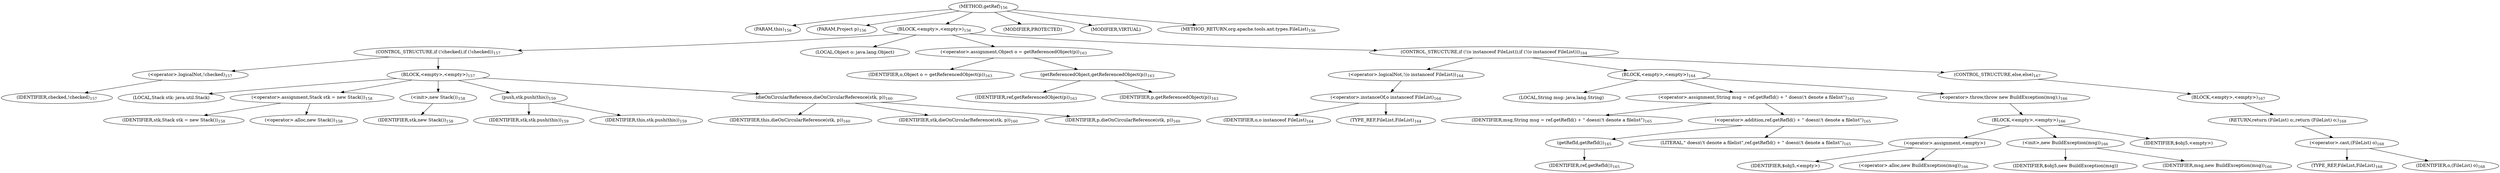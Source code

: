 digraph "getRef" {  
"242" [label = <(METHOD,getRef)<SUB>156</SUB>> ]
"29" [label = <(PARAM,this)<SUB>156</SUB>> ]
"243" [label = <(PARAM,Project p)<SUB>156</SUB>> ]
"244" [label = <(BLOCK,&lt;empty&gt;,&lt;empty&gt;)<SUB>156</SUB>> ]
"245" [label = <(CONTROL_STRUCTURE,if (!checked),if (!checked))<SUB>157</SUB>> ]
"246" [label = <(&lt;operator&gt;.logicalNot,!checked)<SUB>157</SUB>> ]
"247" [label = <(IDENTIFIER,checked,!checked)<SUB>157</SUB>> ]
"248" [label = <(BLOCK,&lt;empty&gt;,&lt;empty&gt;)<SUB>157</SUB>> ]
"27" [label = <(LOCAL,Stack stk: java.util.Stack)> ]
"249" [label = <(&lt;operator&gt;.assignment,Stack stk = new Stack())<SUB>158</SUB>> ]
"250" [label = <(IDENTIFIER,stk,Stack stk = new Stack())<SUB>158</SUB>> ]
"251" [label = <(&lt;operator&gt;.alloc,new Stack())<SUB>158</SUB>> ]
"252" [label = <(&lt;init&gt;,new Stack())<SUB>158</SUB>> ]
"26" [label = <(IDENTIFIER,stk,new Stack())<SUB>158</SUB>> ]
"253" [label = <(push,stk.push(this))<SUB>159</SUB>> ]
"254" [label = <(IDENTIFIER,stk,stk.push(this))<SUB>159</SUB>> ]
"28" [label = <(IDENTIFIER,this,stk.push(this))<SUB>159</SUB>> ]
"255" [label = <(dieOnCircularReference,dieOnCircularReference(stk, p))<SUB>160</SUB>> ]
"30" [label = <(IDENTIFIER,this,dieOnCircularReference(stk, p))<SUB>160</SUB>> ]
"256" [label = <(IDENTIFIER,stk,dieOnCircularReference(stk, p))<SUB>160</SUB>> ]
"257" [label = <(IDENTIFIER,p,dieOnCircularReference(stk, p))<SUB>160</SUB>> ]
"258" [label = <(LOCAL,Object o: java.lang.Object)> ]
"259" [label = <(&lt;operator&gt;.assignment,Object o = getReferencedObject(p))<SUB>163</SUB>> ]
"260" [label = <(IDENTIFIER,o,Object o = getReferencedObject(p))<SUB>163</SUB>> ]
"261" [label = <(getReferencedObject,getReferencedObject(p))<SUB>163</SUB>> ]
"262" [label = <(IDENTIFIER,ref,getReferencedObject(p))<SUB>163</SUB>> ]
"263" [label = <(IDENTIFIER,p,getReferencedObject(p))<SUB>163</SUB>> ]
"264" [label = <(CONTROL_STRUCTURE,if (!(o instanceof FileList)),if (!(o instanceof FileList)))<SUB>164</SUB>> ]
"265" [label = <(&lt;operator&gt;.logicalNot,!(o instanceof FileList))<SUB>164</SUB>> ]
"266" [label = <(&lt;operator&gt;.instanceOf,o instanceof FileList)<SUB>164</SUB>> ]
"267" [label = <(IDENTIFIER,o,o instanceof FileList)<SUB>164</SUB>> ]
"268" [label = <(TYPE_REF,FileList,FileList)<SUB>164</SUB>> ]
"269" [label = <(BLOCK,&lt;empty&gt;,&lt;empty&gt;)<SUB>164</SUB>> ]
"270" [label = <(LOCAL,String msg: java.lang.String)> ]
"271" [label = <(&lt;operator&gt;.assignment,String msg = ref.getRefId() + &quot; doesn\'t denote a filelist&quot;)<SUB>165</SUB>> ]
"272" [label = <(IDENTIFIER,msg,String msg = ref.getRefId() + &quot; doesn\'t denote a filelist&quot;)<SUB>165</SUB>> ]
"273" [label = <(&lt;operator&gt;.addition,ref.getRefId() + &quot; doesn\'t denote a filelist&quot;)<SUB>165</SUB>> ]
"274" [label = <(getRefId,getRefId())<SUB>165</SUB>> ]
"275" [label = <(IDENTIFIER,ref,getRefId())<SUB>165</SUB>> ]
"276" [label = <(LITERAL,&quot; doesn\'t denote a filelist&quot;,ref.getRefId() + &quot; doesn\'t denote a filelist&quot;)<SUB>165</SUB>> ]
"277" [label = <(&lt;operator&gt;.throw,throw new BuildException(msg);)<SUB>166</SUB>> ]
"278" [label = <(BLOCK,&lt;empty&gt;,&lt;empty&gt;)<SUB>166</SUB>> ]
"279" [label = <(&lt;operator&gt;.assignment,&lt;empty&gt;)> ]
"280" [label = <(IDENTIFIER,$obj5,&lt;empty&gt;)> ]
"281" [label = <(&lt;operator&gt;.alloc,new BuildException(msg))<SUB>166</SUB>> ]
"282" [label = <(&lt;init&gt;,new BuildException(msg))<SUB>166</SUB>> ]
"283" [label = <(IDENTIFIER,$obj5,new BuildException(msg))> ]
"284" [label = <(IDENTIFIER,msg,new BuildException(msg))<SUB>166</SUB>> ]
"285" [label = <(IDENTIFIER,$obj5,&lt;empty&gt;)> ]
"286" [label = <(CONTROL_STRUCTURE,else,else)<SUB>167</SUB>> ]
"287" [label = <(BLOCK,&lt;empty&gt;,&lt;empty&gt;)<SUB>167</SUB>> ]
"288" [label = <(RETURN,return (FileList) o;,return (FileList) o;)<SUB>168</SUB>> ]
"289" [label = <(&lt;operator&gt;.cast,(FileList) o)<SUB>168</SUB>> ]
"290" [label = <(TYPE_REF,FileList,FileList)<SUB>168</SUB>> ]
"291" [label = <(IDENTIFIER,o,(FileList) o)<SUB>168</SUB>> ]
"292" [label = <(MODIFIER,PROTECTED)> ]
"293" [label = <(MODIFIER,VIRTUAL)> ]
"294" [label = <(METHOD_RETURN,org.apache.tools.ant.types.FileList)<SUB>156</SUB>> ]
  "242" -> "29" 
  "242" -> "243" 
  "242" -> "244" 
  "242" -> "292" 
  "242" -> "293" 
  "242" -> "294" 
  "244" -> "245" 
  "244" -> "258" 
  "244" -> "259" 
  "244" -> "264" 
  "245" -> "246" 
  "245" -> "248" 
  "246" -> "247" 
  "248" -> "27" 
  "248" -> "249" 
  "248" -> "252" 
  "248" -> "253" 
  "248" -> "255" 
  "249" -> "250" 
  "249" -> "251" 
  "252" -> "26" 
  "253" -> "254" 
  "253" -> "28" 
  "255" -> "30" 
  "255" -> "256" 
  "255" -> "257" 
  "259" -> "260" 
  "259" -> "261" 
  "261" -> "262" 
  "261" -> "263" 
  "264" -> "265" 
  "264" -> "269" 
  "264" -> "286" 
  "265" -> "266" 
  "266" -> "267" 
  "266" -> "268" 
  "269" -> "270" 
  "269" -> "271" 
  "269" -> "277" 
  "271" -> "272" 
  "271" -> "273" 
  "273" -> "274" 
  "273" -> "276" 
  "274" -> "275" 
  "277" -> "278" 
  "278" -> "279" 
  "278" -> "282" 
  "278" -> "285" 
  "279" -> "280" 
  "279" -> "281" 
  "282" -> "283" 
  "282" -> "284" 
  "286" -> "287" 
  "287" -> "288" 
  "288" -> "289" 
  "289" -> "290" 
  "289" -> "291" 
}
